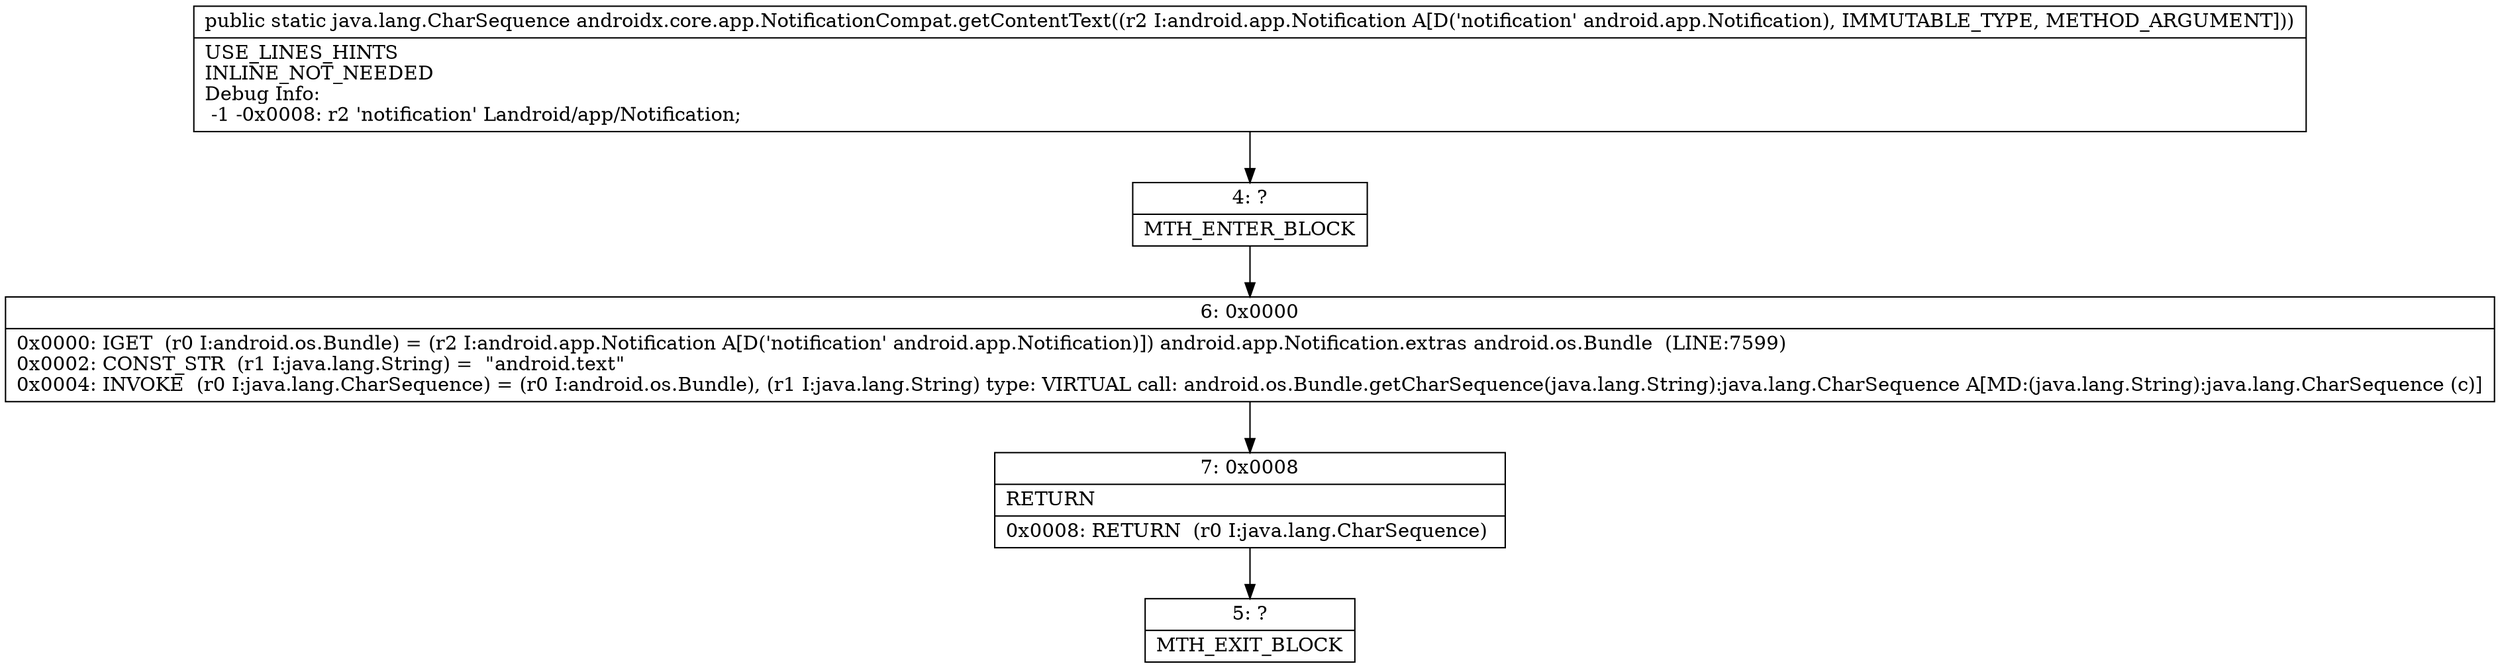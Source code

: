 digraph "CFG forandroidx.core.app.NotificationCompat.getContentText(Landroid\/app\/Notification;)Ljava\/lang\/CharSequence;" {
Node_4 [shape=record,label="{4\:\ ?|MTH_ENTER_BLOCK\l}"];
Node_6 [shape=record,label="{6\:\ 0x0000|0x0000: IGET  (r0 I:android.os.Bundle) = (r2 I:android.app.Notification A[D('notification' android.app.Notification)]) android.app.Notification.extras android.os.Bundle  (LINE:7599)\l0x0002: CONST_STR  (r1 I:java.lang.String) =  \"android.text\" \l0x0004: INVOKE  (r0 I:java.lang.CharSequence) = (r0 I:android.os.Bundle), (r1 I:java.lang.String) type: VIRTUAL call: android.os.Bundle.getCharSequence(java.lang.String):java.lang.CharSequence A[MD:(java.lang.String):java.lang.CharSequence (c)]\l}"];
Node_7 [shape=record,label="{7\:\ 0x0008|RETURN\l|0x0008: RETURN  (r0 I:java.lang.CharSequence) \l}"];
Node_5 [shape=record,label="{5\:\ ?|MTH_EXIT_BLOCK\l}"];
MethodNode[shape=record,label="{public static java.lang.CharSequence androidx.core.app.NotificationCompat.getContentText((r2 I:android.app.Notification A[D('notification' android.app.Notification), IMMUTABLE_TYPE, METHOD_ARGUMENT]))  | USE_LINES_HINTS\lINLINE_NOT_NEEDED\lDebug Info:\l  \-1 \-0x0008: r2 'notification' Landroid\/app\/Notification;\l}"];
MethodNode -> Node_4;Node_4 -> Node_6;
Node_6 -> Node_7;
Node_7 -> Node_5;
}

